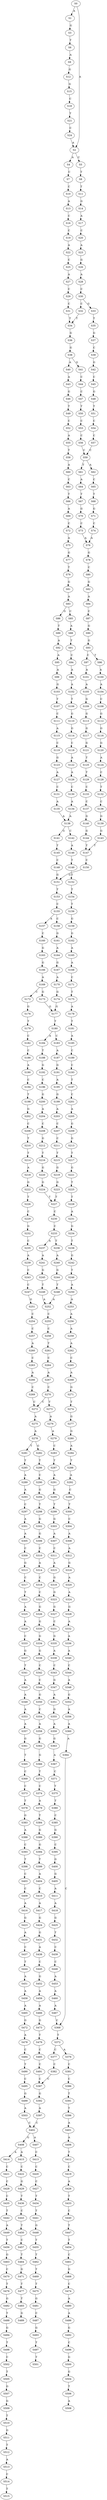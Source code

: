 strict digraph  {
	S0 -> S1 [ label = A ];
	S0 -> S2 [ label = A ];
	S1 -> S3 [ label = G ];
	S2 -> S4 [ label = A ];
	S2 -> S5 [ label = C ];
	S3 -> S6 [ label = T ];
	S4 -> S7 [ label = C ];
	S5 -> S8 [ label = T ];
	S6 -> S9 [ label = A ];
	S7 -> S10 [ label = C ];
	S8 -> S11 [ label = T ];
	S9 -> S12 [ label = G ];
	S10 -> S13 [ label = A ];
	S11 -> S14 [ label = G ];
	S12 -> S15 [ label = G ];
	S13 -> S16 [ label = C ];
	S14 -> S17 [ label = A ];
	S15 -> S18 [ label = C ];
	S16 -> S19 [ label = C ];
	S17 -> S20 [ label = C ];
	S18 -> S21 [ label = T ];
	S19 -> S22 [ label = A ];
	S20 -> S23 [ label = A ];
	S21 -> S24 [ label = C ];
	S22 -> S25 [ label = C ];
	S23 -> S26 [ label = G ];
	S24 -> S2 [ label = A ];
	S25 -> S27 [ label = A ];
	S26 -> S28 [ label = A ];
	S27 -> S29 [ label = C ];
	S28 -> S30 [ label = C ];
	S29 -> S31 [ label = C ];
	S30 -> S32 [ label = C ];
	S30 -> S33 [ label = G ];
	S31 -> S34 [ label = T ];
	S32 -> S34 [ label = T ];
	S33 -> S35 [ label = T ];
	S34 -> S36 [ label = G ];
	S35 -> S37 [ label = G ];
	S36 -> S38 [ label = G ];
	S37 -> S39 [ label = C ];
	S38 -> S40 [ label = A ];
	S38 -> S41 [ label = G ];
	S39 -> S42 [ label = G ];
	S40 -> S43 [ label = A ];
	S41 -> S44 [ label = C ];
	S42 -> S45 [ label = C ];
	S43 -> S46 [ label = G ];
	S44 -> S47 [ label = C ];
	S45 -> S48 [ label = G ];
	S46 -> S49 [ label = T ];
	S47 -> S50 [ label = T ];
	S48 -> S51 [ label = T ];
	S49 -> S52 [ label = C ];
	S50 -> S53 [ label = C ];
	S51 -> S54 [ label = C ];
	S52 -> S55 [ label = A ];
	S53 -> S56 [ label = C ];
	S54 -> S57 [ label = C ];
	S55 -> S58 [ label = T ];
	S56 -> S59 [ label = C ];
	S57 -> S59 [ label = C ];
	S58 -> S60 [ label = A ];
	S59 -> S61 [ label = T ];
	S59 -> S62 [ label = A ];
	S60 -> S63 [ label = C ];
	S61 -> S64 [ label = A ];
	S62 -> S65 [ label = C ];
	S63 -> S66 [ label = T ];
	S64 -> S67 [ label = T ];
	S65 -> S68 [ label = T ];
	S66 -> S69 [ label = A ];
	S67 -> S70 [ label = G ];
	S68 -> S71 [ label = G ];
	S69 -> S72 [ label = C ];
	S70 -> S73 [ label = C ];
	S71 -> S74 [ label = C ];
	S72 -> S75 [ label = A ];
	S73 -> S76 [ label = A ];
	S74 -> S76 [ label = A ];
	S75 -> S77 [ label = G ];
	S76 -> S78 [ label = G ];
	S77 -> S79 [ label = T ];
	S78 -> S80 [ label = C ];
	S79 -> S81 [ label = G ];
	S80 -> S82 [ label = G ];
	S81 -> S83 [ label = A ];
	S82 -> S84 [ label = A ];
	S83 -> S85 [ label = C ];
	S83 -> S86 [ label = G ];
	S84 -> S87 [ label = C ];
	S85 -> S88 [ label = A ];
	S86 -> S89 [ label = T ];
	S87 -> S90 [ label = G ];
	S88 -> S91 [ label = T ];
	S89 -> S92 [ label = A ];
	S90 -> S93 [ label = G ];
	S91 -> S94 [ label = C ];
	S92 -> S95 [ label = A ];
	S93 -> S96 [ label = T ];
	S93 -> S97 [ label = C ];
	S94 -> S98 [ label = A ];
	S95 -> S99 [ label = A ];
	S96 -> S100 [ label = A ];
	S97 -> S101 [ label = A ];
	S98 -> S102 [ label = A ];
	S99 -> S103 [ label = G ];
	S100 -> S104 [ label = A ];
	S101 -> S105 [ label = A ];
	S102 -> S106 [ label = T ];
	S103 -> S107 [ label = T ];
	S104 -> S108 [ label = C ];
	S105 -> S109 [ label = G ];
	S106 -> S110 [ label = G ];
	S107 -> S111 [ label = C ];
	S108 -> S112 [ label = G ];
	S109 -> S113 [ label = G ];
	S110 -> S114 [ label = G ];
	S111 -> S115 [ label = A ];
	S112 -> S116 [ label = G ];
	S113 -> S117 [ label = G ];
	S114 -> S118 [ label = C ];
	S115 -> S119 [ label = C ];
	S116 -> S120 [ label = G ];
	S117 -> S121 [ label = G ];
	S118 -> S122 [ label = A ];
	S119 -> S123 [ label = G ];
	S120 -> S124 [ label = A ];
	S121 -> S125 [ label = T ];
	S122 -> S126 [ label = A ];
	S123 -> S127 [ label = A ];
	S124 -> S128 [ label = C ];
	S125 -> S129 [ label = T ];
	S126 -> S130 [ label = C ];
	S127 -> S131 [ label = C ];
	S128 -> S132 [ label = T ];
	S129 -> S133 [ label = C ];
	S130 -> S134 [ label = A ];
	S131 -> S135 [ label = A ];
	S132 -> S136 [ label = C ];
	S133 -> S137 [ label = C ];
	S134 -> S138 [ label = A ];
	S135 -> S138 [ label = A ];
	S136 -> S139 [ label = G ];
	S137 -> S140 [ label = G ];
	S138 -> S141 [ label = G ];
	S138 -> S142 [ label = C ];
	S139 -> S143 [ label = G ];
	S140 -> S144 [ label = G ];
	S141 -> S145 [ label = T ];
	S142 -> S146 [ label = A ];
	S143 -> S147 [ label = T ];
	S144 -> S147 [ label = T ];
	S145 -> S148 [ label = C ];
	S146 -> S149 [ label = T ];
	S147 -> S150 [ label = C ];
	S148 -> S151 [ label = G ];
	S149 -> S152 [ label = T ];
	S150 -> S151 [ label = G ];
	S151 -> S153 [ label = T ];
	S152 -> S154 [ label = T ];
	S153 -> S155 [ label = C ];
	S154 -> S156 [ label = T ];
	S155 -> S157 [ label = A ];
	S155 -> S158 [ label = C ];
	S156 -> S159 [ label = G ];
	S157 -> S160 [ label = C ];
	S158 -> S161 [ label = G ];
	S159 -> S162 [ label = G ];
	S160 -> S163 [ label = G ];
	S161 -> S164 [ label = A ];
	S162 -> S165 [ label = A ];
	S163 -> S166 [ label = G ];
	S164 -> S167 [ label = G ];
	S165 -> S168 [ label = A ];
	S166 -> S169 [ label = A ];
	S167 -> S170 [ label = A ];
	S168 -> S171 [ label = C ];
	S169 -> S172 [ label = C ];
	S169 -> S173 [ label = G ];
	S170 -> S174 [ label = G ];
	S171 -> S175 [ label = T ];
	S172 -> S176 [ label = G ];
	S173 -> S177 [ label = G ];
	S174 -> S177 [ label = G ];
	S175 -> S178 [ label = A ];
	S176 -> S179 [ label = T ];
	S177 -> S180 [ label = T ];
	S178 -> S181 [ label = T ];
	S179 -> S182 [ label = C ];
	S180 -> S183 [ label = C ];
	S180 -> S184 [ label = A ];
	S181 -> S185 [ label = A ];
	S182 -> S186 [ label = C ];
	S183 -> S187 [ label = A ];
	S184 -> S188 [ label = T ];
	S185 -> S189 [ label = C ];
	S186 -> S190 [ label = A ];
	S187 -> S191 [ label = G ];
	S188 -> S192 [ label = G ];
	S189 -> S193 [ label = C ];
	S190 -> S194 [ label = C ];
	S191 -> S195 [ label = A ];
	S192 -> S196 [ label = C ];
	S193 -> S197 [ label = T ];
	S194 -> S198 [ label = T ];
	S195 -> S199 [ label = G ];
	S196 -> S200 [ label = G ];
	S197 -> S201 [ label = C ];
	S198 -> S202 [ label = G ];
	S199 -> S203 [ label = A ];
	S200 -> S204 [ label = A ];
	S201 -> S205 [ label = A ];
	S202 -> S206 [ label = C ];
	S203 -> S207 [ label = C ];
	S204 -> S208 [ label = C ];
	S205 -> S209 [ label = G ];
	S206 -> S210 [ label = T ];
	S207 -> S211 [ label = C ];
	S208 -> S212 [ label = G ];
	S209 -> S213 [ label = G ];
	S210 -> S214 [ label = T ];
	S211 -> S215 [ label = T ];
	S212 -> S216 [ label = T ];
	S213 -> S217 [ label = T ];
	S214 -> S218 [ label = A ];
	S215 -> S219 [ label = G ];
	S216 -> S220 [ label = G ];
	S217 -> S221 [ label = G ];
	S218 -> S222 [ label = G ];
	S219 -> S223 [ label = G ];
	S220 -> S224 [ label = G ];
	S221 -> S225 [ label = T ];
	S222 -> S226 [ label = T ];
	S223 -> S227 [ label = T ];
	S224 -> S227 [ label = T ];
	S225 -> S228 [ label = T ];
	S226 -> S229 [ label = C ];
	S227 -> S230 [ label = C ];
	S228 -> S231 [ label = A ];
	S229 -> S232 [ label = G ];
	S230 -> S233 [ label = C ];
	S231 -> S234 [ label = G ];
	S232 -> S235 [ label = C ];
	S233 -> S236 [ label = T ];
	S233 -> S237 [ label = A ];
	S234 -> S238 [ label = T ];
	S235 -> S239 [ label = A ];
	S236 -> S240 [ label = A ];
	S237 -> S241 [ label = A ];
	S238 -> S242 [ label = G ];
	S239 -> S243 [ label = C ];
	S240 -> S244 [ label = G ];
	S241 -> S245 [ label = G ];
	S242 -> S246 [ label = T ];
	S243 -> S247 [ label = C ];
	S244 -> S248 [ label = T ];
	S245 -> S249 [ label = T ];
	S246 -> S250 [ label = A ];
	S247 -> S251 [ label = G ];
	S248 -> S252 [ label = A ];
	S249 -> S252 [ label = A ];
	S250 -> S253 [ label = A ];
	S251 -> S254 [ label = C ];
	S252 -> S255 [ label = C ];
	S253 -> S256 [ label = A ];
	S254 -> S257 [ label = C ];
	S255 -> S258 [ label = C ];
	S256 -> S259 [ label = A ];
	S257 -> S260 [ label = A ];
	S258 -> S261 [ label = T ];
	S259 -> S262 [ label = A ];
	S260 -> S263 [ label = C ];
	S261 -> S264 [ label = C ];
	S262 -> S265 [ label = C ];
	S263 -> S266 [ label = A ];
	S264 -> S267 [ label = A ];
	S265 -> S268 [ label = A ];
	S266 -> S269 [ label = C ];
	S267 -> S270 [ label = C ];
	S268 -> S271 [ label = G ];
	S269 -> S272 [ label = C ];
	S270 -> S273 [ label = T ];
	S270 -> S272 [ label = C ];
	S271 -> S274 [ label = T ];
	S272 -> S275 [ label = A ];
	S273 -> S276 [ label = A ];
	S274 -> S277 [ label = G ];
	S275 -> S278 [ label = A ];
	S276 -> S279 [ label = A ];
	S277 -> S280 [ label = G ];
	S278 -> S281 [ label = T ];
	S278 -> S282 [ label = G ];
	S279 -> S283 [ label = C ];
	S280 -> S284 [ label = A ];
	S281 -> S285 [ label = T ];
	S282 -> S286 [ label = T ];
	S283 -> S287 [ label = T ];
	S284 -> S288 [ label = T ];
	S285 -> S289 [ label = A ];
	S286 -> S290 [ label = C ];
	S287 -> S291 [ label = A ];
	S288 -> S292 [ label = A ];
	S289 -> S293 [ label = A ];
	S290 -> S294 [ label = G ];
	S291 -> S295 [ label = G ];
	S292 -> S296 [ label = C ];
	S293 -> S297 [ label = C ];
	S294 -> S298 [ label = T ];
	S295 -> S299 [ label = T ];
	S296 -> S300 [ label = T ];
	S297 -> S301 [ label = A ];
	S298 -> S302 [ label = G ];
	S299 -> S303 [ label = G ];
	S300 -> S304 [ label = C ];
	S301 -> S305 [ label = A ];
	S302 -> S306 [ label = G ];
	S303 -> S307 [ label = A ];
	S304 -> S308 [ label = A ];
	S305 -> S309 [ label = C ];
	S306 -> S310 [ label = C ];
	S307 -> S311 [ label = C ];
	S308 -> S312 [ label = A ];
	S309 -> S313 [ label = G ];
	S310 -> S314 [ label = A ];
	S311 -> S315 [ label = A ];
	S312 -> S316 [ label = G ];
	S313 -> S317 [ label = C ];
	S314 -> S318 [ label = C ];
	S315 -> S319 [ label = G ];
	S316 -> S320 [ label = A ];
	S317 -> S321 [ label = T ];
	S318 -> S322 [ label = C ];
	S319 -> S323 [ label = G ];
	S320 -> S324 [ label = A ];
	S321 -> S325 [ label = A ];
	S322 -> S326 [ label = G ];
	S323 -> S327 [ label = G ];
	S324 -> S328 [ label = G ];
	S325 -> S329 [ label = A ];
	S326 -> S330 [ label = G ];
	S327 -> S331 [ label = C ];
	S328 -> S332 [ label = A ];
	S329 -> S333 [ label = C ];
	S330 -> S334 [ label = G ];
	S331 -> S335 [ label = G ];
	S332 -> S336 [ label = A ];
	S333 -> S337 [ label = G ];
	S334 -> S338 [ label = G ];
	S335 -> S339 [ label = A ];
	S336 -> S340 [ label = A ];
	S337 -> S341 [ label = T ];
	S338 -> S342 [ label = C ];
	S339 -> S343 [ label = C ];
	S340 -> S344 [ label = C ];
	S341 -> S345 [ label = A ];
	S342 -> S346 [ label = C ];
	S343 -> S347 [ label = G ];
	S344 -> S348 [ label = A ];
	S345 -> S349 [ label = A ];
	S346 -> S350 [ label = G ];
	S347 -> S351 [ label = A ];
	S348 -> S352 [ label = G ];
	S349 -> S353 [ label = A ];
	S350 -> S354 [ label = C ];
	S351 -> S355 [ label = G ];
	S352 -> S356 [ label = A ];
	S353 -> S357 [ label = A ];
	S354 -> S358 [ label = A ];
	S355 -> S359 [ label = A ];
	S356 -> S360 [ label = A ];
	S357 -> S361 [ label = G ];
	S358 -> S362 [ label = G ];
	S359 -> S363 [ label = G ];
	S360 -> S364 [ label = A ];
	S361 -> S365 [ label = T ];
	S362 -> S366 [ label = G ];
	S363 -> S367 [ label = A ];
	S364 -> S368 [ label = C ];
	S365 -> S369 [ label = C ];
	S366 -> S370 [ label = T ];
	S367 -> S371 [ label = C ];
	S368 -> S372 [ label = T ];
	S369 -> S373 [ label = C ];
	S370 -> S374 [ label = C ];
	S371 -> S375 [ label = T ];
	S372 -> S376 [ label = A ];
	S372 -> S377 [ label = C ];
	S373 -> S378 [ label = T ];
	S374 -> S379 [ label = A ];
	S375 -> S380 [ label = T ];
	S376 -> S381 [ label = C ];
	S377 -> S382 [ label = C ];
	S378 -> S383 [ label = G ];
	S379 -> S384 [ label = T ];
	S380 -> S385 [ label = C ];
	S381 -> S386 [ label = C ];
	S382 -> S387 [ label = C ];
	S383 -> S388 [ label = A ];
	S384 -> S389 [ label = G ];
	S385 -> S390 [ label = G ];
	S386 -> S391 [ label = T ];
	S387 -> S392 [ label = G ];
	S388 -> S393 [ label = C ];
	S389 -> S394 [ label = G ];
	S390 -> S395 [ label = C ];
	S391 -> S396 [ label = T ];
	S392 -> S397 [ label = A ];
	S393 -> S398 [ label = T ];
	S394 -> S399 [ label = T ];
	S395 -> S400 [ label = G ];
	S396 -> S401 [ label = A ];
	S397 -> S402 [ label = C ];
	S398 -> S403 [ label = C ];
	S399 -> S404 [ label = A ];
	S400 -> S405 [ label = G ];
	S401 -> S406 [ label = A ];
	S402 -> S407 [ label = A ];
	S402 -> S408 [ label = G ];
	S403 -> S409 [ label = C ];
	S404 -> S410 [ label = C ];
	S405 -> S411 [ label = A ];
	S406 -> S412 [ label = T ];
	S407 -> S413 [ label = C ];
	S408 -> S414 [ label = A ];
	S408 -> S415 [ label = A ];
	S409 -> S416 [ label = A ];
	S410 -> S417 [ label = A ];
	S411 -> S418 [ label = A ];
	S412 -> S419 [ label = C ];
	S413 -> S420 [ label = C ];
	S414 -> S421 [ label = C ];
	S415 -> S422 [ label = C ];
	S416 -> S423 [ label = G ];
	S417 -> S424 [ label = G ];
	S418 -> S425 [ label = G ];
	S419 -> S426 [ label = A ];
	S420 -> S427 [ label = C ];
	S421 -> S428 [ label = C ];
	S422 -> S429 [ label = G ];
	S423 -> S430 [ label = A ];
	S424 -> S431 [ label = G ];
	S425 -> S432 [ label = T ];
	S426 -> S433 [ label = T ];
	S427 -> S434 [ label = T ];
	S428 -> S435 [ label = C ];
	S429 -> S436 [ label = T ];
	S430 -> S437 [ label = C ];
	S431 -> S438 [ label = A ];
	S432 -> S439 [ label = C ];
	S433 -> S440 [ label = C ];
	S434 -> S441 [ label = T ];
	S435 -> S442 [ label = T ];
	S436 -> S443 [ label = C ];
	S437 -> S444 [ label = T ];
	S438 -> S445 [ label = C ];
	S439 -> S446 [ label = C ];
	S440 -> S447 [ label = T ];
	S441 -> S448 [ label = G ];
	S442 -> S449 [ label = A ];
	S443 -> S450 [ label = T ];
	S444 -> S451 [ label = A ];
	S445 -> S452 [ label = G ];
	S446 -> S453 [ label = A ];
	S447 -> S454 [ label = T ];
	S448 -> S455 [ label = T ];
	S449 -> S456 [ label = T ];
	S450 -> S457 [ label = C ];
	S451 -> S458 [ label = A ];
	S452 -> S459 [ label = A ];
	S453 -> S460 [ label = A ];
	S454 -> S461 [ label = C ];
	S455 -> S462 [ label = T ];
	S456 -> S463 [ label = G ];
	S457 -> S464 [ label = T ];
	S458 -> S465 [ label = A ];
	S459 -> S466 [ label = A ];
	S460 -> S467 [ label = A ];
	S461 -> S468 [ label = G ];
	S462 -> S469 [ label = T ];
	S463 -> S470 [ label = C ];
	S464 -> S471 [ label = G ];
	S465 -> S472 [ label = G ];
	S466 -> S473 [ label = G ];
	S467 -> S368 [ label = C ];
	S468 -> S474 [ label = C ];
	S469 -> S475 [ label = T ];
	S470 -> S476 [ label = T ];
	S471 -> S477 [ label = T ];
	S472 -> S478 [ label = A ];
	S473 -> S479 [ label = T ];
	S474 -> S480 [ label = A ];
	S475 -> S481 [ label = G ];
	S476 -> S482 [ label = G ];
	S477 -> S483 [ label = T ];
	S478 -> S484 [ label = C ];
	S479 -> S485 [ label = C ];
	S480 -> S486 [ label = A ];
	S481 -> S487 [ label = C ];
	S482 -> S488 [ label = T ];
	S483 -> S489 [ label = G ];
	S484 -> S490 [ label = T ];
	S485 -> S491 [ label = C ];
	S486 -> S492 [ label = G ];
	S487 -> S493 [ label = G ];
	S488 -> S494 [ label = G ];
	S490 -> S495 [ label = C ];
	S491 -> S387 [ label = C ];
	S492 -> S496 [ label = C ];
	S493 -> S497 [ label = T ];
	S494 -> S498 [ label = T ];
	S495 -> S499 [ label = G ];
	S496 -> S500 [ label = G ];
	S497 -> S501 [ label = T ];
	S498 -> S502 [ label = C ];
	S499 -> S503 [ label = A ];
	S500 -> S504 [ label = G ];
	S502 -> S505 [ label = T ];
	S503 -> S402 [ label = C ];
	S504 -> S506 [ label = T ];
	S505 -> S507 [ label = G ];
	S506 -> S508 [ label = A ];
	S507 -> S509 [ label = G ];
	S509 -> S510 [ label = T ];
	S510 -> S511 [ label = G ];
	S511 -> S512 [ label = T ];
	S512 -> S513 [ label = A ];
	S513 -> S514 [ label = C ];
	S514 -> S515 [ label = T ];
}
